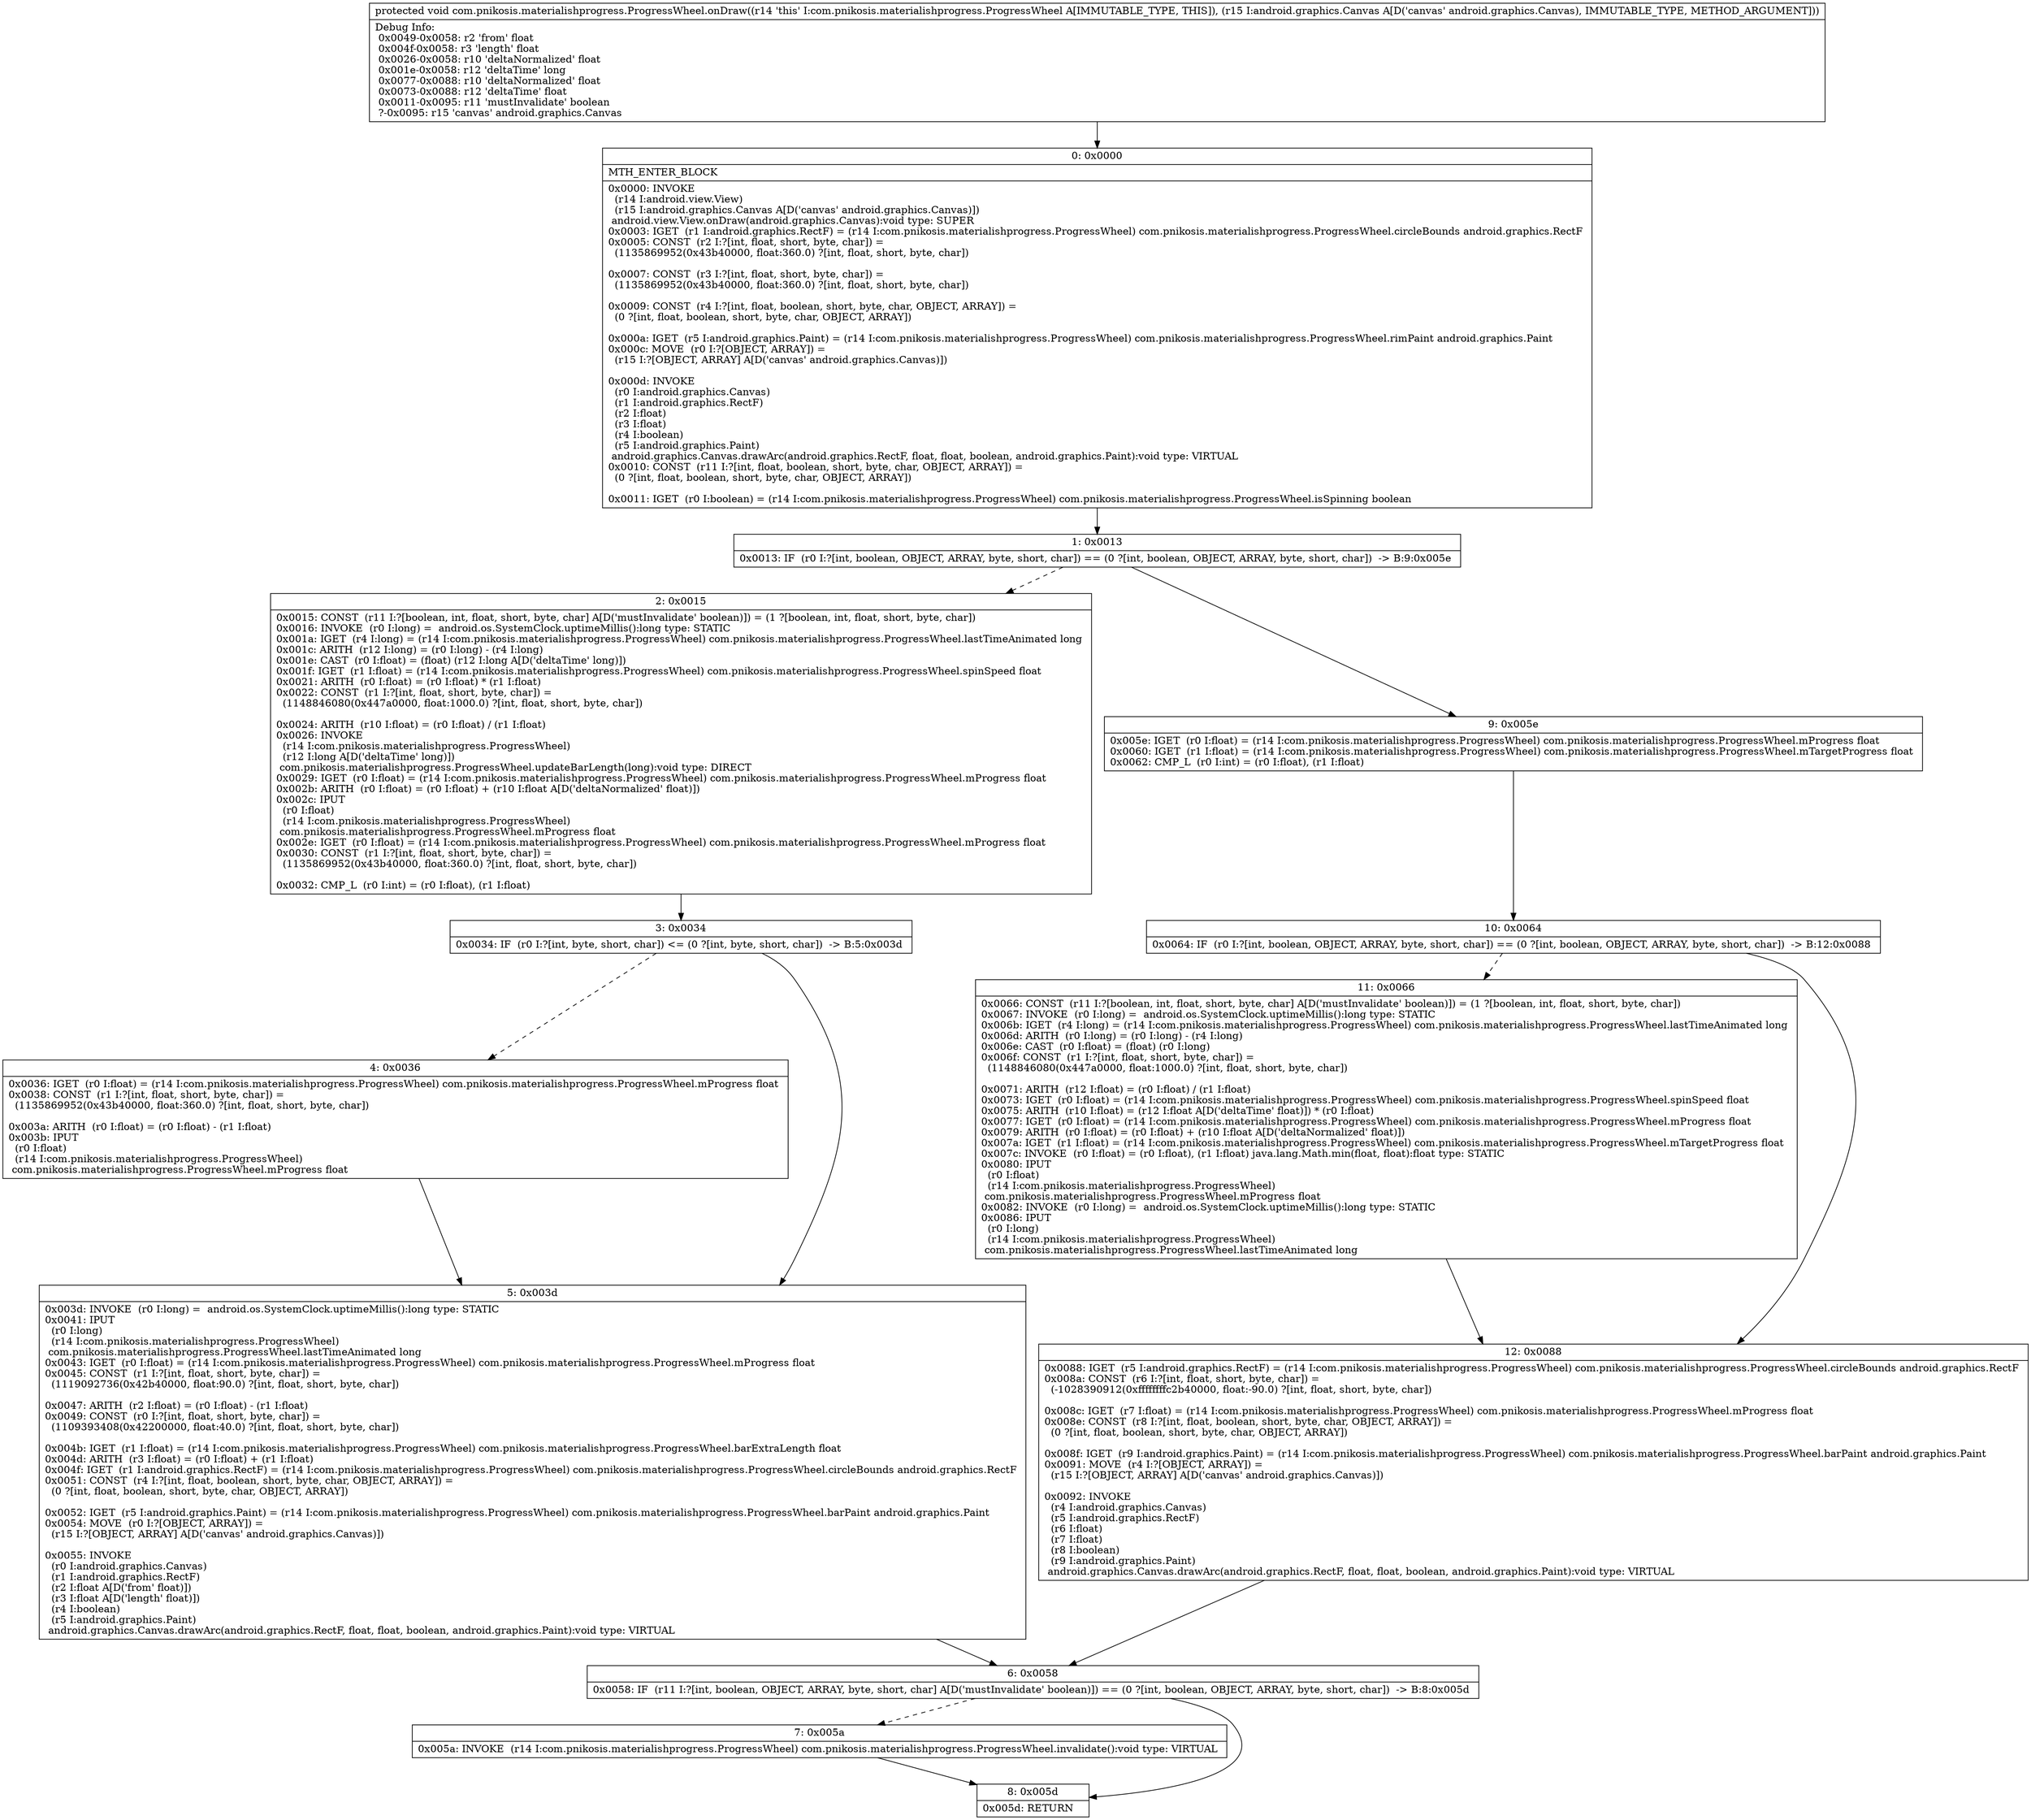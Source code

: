 digraph "CFG forcom.pnikosis.materialishprogress.ProgressWheel.onDraw(Landroid\/graphics\/Canvas;)V" {
Node_0 [shape=record,label="{0\:\ 0x0000|MTH_ENTER_BLOCK\l|0x0000: INVOKE  \l  (r14 I:android.view.View)\l  (r15 I:android.graphics.Canvas A[D('canvas' android.graphics.Canvas)])\l android.view.View.onDraw(android.graphics.Canvas):void type: SUPER \l0x0003: IGET  (r1 I:android.graphics.RectF) = (r14 I:com.pnikosis.materialishprogress.ProgressWheel) com.pnikosis.materialishprogress.ProgressWheel.circleBounds android.graphics.RectF \l0x0005: CONST  (r2 I:?[int, float, short, byte, char]) = \l  (1135869952(0x43b40000, float:360.0) ?[int, float, short, byte, char])\l \l0x0007: CONST  (r3 I:?[int, float, short, byte, char]) = \l  (1135869952(0x43b40000, float:360.0) ?[int, float, short, byte, char])\l \l0x0009: CONST  (r4 I:?[int, float, boolean, short, byte, char, OBJECT, ARRAY]) = \l  (0 ?[int, float, boolean, short, byte, char, OBJECT, ARRAY])\l \l0x000a: IGET  (r5 I:android.graphics.Paint) = (r14 I:com.pnikosis.materialishprogress.ProgressWheel) com.pnikosis.materialishprogress.ProgressWheel.rimPaint android.graphics.Paint \l0x000c: MOVE  (r0 I:?[OBJECT, ARRAY]) = \l  (r15 I:?[OBJECT, ARRAY] A[D('canvas' android.graphics.Canvas)])\l \l0x000d: INVOKE  \l  (r0 I:android.graphics.Canvas)\l  (r1 I:android.graphics.RectF)\l  (r2 I:float)\l  (r3 I:float)\l  (r4 I:boolean)\l  (r5 I:android.graphics.Paint)\l android.graphics.Canvas.drawArc(android.graphics.RectF, float, float, boolean, android.graphics.Paint):void type: VIRTUAL \l0x0010: CONST  (r11 I:?[int, float, boolean, short, byte, char, OBJECT, ARRAY]) = \l  (0 ?[int, float, boolean, short, byte, char, OBJECT, ARRAY])\l \l0x0011: IGET  (r0 I:boolean) = (r14 I:com.pnikosis.materialishprogress.ProgressWheel) com.pnikosis.materialishprogress.ProgressWheel.isSpinning boolean \l}"];
Node_1 [shape=record,label="{1\:\ 0x0013|0x0013: IF  (r0 I:?[int, boolean, OBJECT, ARRAY, byte, short, char]) == (0 ?[int, boolean, OBJECT, ARRAY, byte, short, char])  \-\> B:9:0x005e \l}"];
Node_2 [shape=record,label="{2\:\ 0x0015|0x0015: CONST  (r11 I:?[boolean, int, float, short, byte, char] A[D('mustInvalidate' boolean)]) = (1 ?[boolean, int, float, short, byte, char]) \l0x0016: INVOKE  (r0 I:long) =  android.os.SystemClock.uptimeMillis():long type: STATIC \l0x001a: IGET  (r4 I:long) = (r14 I:com.pnikosis.materialishprogress.ProgressWheel) com.pnikosis.materialishprogress.ProgressWheel.lastTimeAnimated long \l0x001c: ARITH  (r12 I:long) = (r0 I:long) \- (r4 I:long) \l0x001e: CAST  (r0 I:float) = (float) (r12 I:long A[D('deltaTime' long)]) \l0x001f: IGET  (r1 I:float) = (r14 I:com.pnikosis.materialishprogress.ProgressWheel) com.pnikosis.materialishprogress.ProgressWheel.spinSpeed float \l0x0021: ARITH  (r0 I:float) = (r0 I:float) * (r1 I:float) \l0x0022: CONST  (r1 I:?[int, float, short, byte, char]) = \l  (1148846080(0x447a0000, float:1000.0) ?[int, float, short, byte, char])\l \l0x0024: ARITH  (r10 I:float) = (r0 I:float) \/ (r1 I:float) \l0x0026: INVOKE  \l  (r14 I:com.pnikosis.materialishprogress.ProgressWheel)\l  (r12 I:long A[D('deltaTime' long)])\l com.pnikosis.materialishprogress.ProgressWheel.updateBarLength(long):void type: DIRECT \l0x0029: IGET  (r0 I:float) = (r14 I:com.pnikosis.materialishprogress.ProgressWheel) com.pnikosis.materialishprogress.ProgressWheel.mProgress float \l0x002b: ARITH  (r0 I:float) = (r0 I:float) + (r10 I:float A[D('deltaNormalized' float)]) \l0x002c: IPUT  \l  (r0 I:float)\l  (r14 I:com.pnikosis.materialishprogress.ProgressWheel)\l com.pnikosis.materialishprogress.ProgressWheel.mProgress float \l0x002e: IGET  (r0 I:float) = (r14 I:com.pnikosis.materialishprogress.ProgressWheel) com.pnikosis.materialishprogress.ProgressWheel.mProgress float \l0x0030: CONST  (r1 I:?[int, float, short, byte, char]) = \l  (1135869952(0x43b40000, float:360.0) ?[int, float, short, byte, char])\l \l0x0032: CMP_L  (r0 I:int) = (r0 I:float), (r1 I:float) \l}"];
Node_3 [shape=record,label="{3\:\ 0x0034|0x0034: IF  (r0 I:?[int, byte, short, char]) \<= (0 ?[int, byte, short, char])  \-\> B:5:0x003d \l}"];
Node_4 [shape=record,label="{4\:\ 0x0036|0x0036: IGET  (r0 I:float) = (r14 I:com.pnikosis.materialishprogress.ProgressWheel) com.pnikosis.materialishprogress.ProgressWheel.mProgress float \l0x0038: CONST  (r1 I:?[int, float, short, byte, char]) = \l  (1135869952(0x43b40000, float:360.0) ?[int, float, short, byte, char])\l \l0x003a: ARITH  (r0 I:float) = (r0 I:float) \- (r1 I:float) \l0x003b: IPUT  \l  (r0 I:float)\l  (r14 I:com.pnikosis.materialishprogress.ProgressWheel)\l com.pnikosis.materialishprogress.ProgressWheel.mProgress float \l}"];
Node_5 [shape=record,label="{5\:\ 0x003d|0x003d: INVOKE  (r0 I:long) =  android.os.SystemClock.uptimeMillis():long type: STATIC \l0x0041: IPUT  \l  (r0 I:long)\l  (r14 I:com.pnikosis.materialishprogress.ProgressWheel)\l com.pnikosis.materialishprogress.ProgressWheel.lastTimeAnimated long \l0x0043: IGET  (r0 I:float) = (r14 I:com.pnikosis.materialishprogress.ProgressWheel) com.pnikosis.materialishprogress.ProgressWheel.mProgress float \l0x0045: CONST  (r1 I:?[int, float, short, byte, char]) = \l  (1119092736(0x42b40000, float:90.0) ?[int, float, short, byte, char])\l \l0x0047: ARITH  (r2 I:float) = (r0 I:float) \- (r1 I:float) \l0x0049: CONST  (r0 I:?[int, float, short, byte, char]) = \l  (1109393408(0x42200000, float:40.0) ?[int, float, short, byte, char])\l \l0x004b: IGET  (r1 I:float) = (r14 I:com.pnikosis.materialishprogress.ProgressWheel) com.pnikosis.materialishprogress.ProgressWheel.barExtraLength float \l0x004d: ARITH  (r3 I:float) = (r0 I:float) + (r1 I:float) \l0x004f: IGET  (r1 I:android.graphics.RectF) = (r14 I:com.pnikosis.materialishprogress.ProgressWheel) com.pnikosis.materialishprogress.ProgressWheel.circleBounds android.graphics.RectF \l0x0051: CONST  (r4 I:?[int, float, boolean, short, byte, char, OBJECT, ARRAY]) = \l  (0 ?[int, float, boolean, short, byte, char, OBJECT, ARRAY])\l \l0x0052: IGET  (r5 I:android.graphics.Paint) = (r14 I:com.pnikosis.materialishprogress.ProgressWheel) com.pnikosis.materialishprogress.ProgressWheel.barPaint android.graphics.Paint \l0x0054: MOVE  (r0 I:?[OBJECT, ARRAY]) = \l  (r15 I:?[OBJECT, ARRAY] A[D('canvas' android.graphics.Canvas)])\l \l0x0055: INVOKE  \l  (r0 I:android.graphics.Canvas)\l  (r1 I:android.graphics.RectF)\l  (r2 I:float A[D('from' float)])\l  (r3 I:float A[D('length' float)])\l  (r4 I:boolean)\l  (r5 I:android.graphics.Paint)\l android.graphics.Canvas.drawArc(android.graphics.RectF, float, float, boolean, android.graphics.Paint):void type: VIRTUAL \l}"];
Node_6 [shape=record,label="{6\:\ 0x0058|0x0058: IF  (r11 I:?[int, boolean, OBJECT, ARRAY, byte, short, char] A[D('mustInvalidate' boolean)]) == (0 ?[int, boolean, OBJECT, ARRAY, byte, short, char])  \-\> B:8:0x005d \l}"];
Node_7 [shape=record,label="{7\:\ 0x005a|0x005a: INVOKE  (r14 I:com.pnikosis.materialishprogress.ProgressWheel) com.pnikosis.materialishprogress.ProgressWheel.invalidate():void type: VIRTUAL \l}"];
Node_8 [shape=record,label="{8\:\ 0x005d|0x005d: RETURN   \l}"];
Node_9 [shape=record,label="{9\:\ 0x005e|0x005e: IGET  (r0 I:float) = (r14 I:com.pnikosis.materialishprogress.ProgressWheel) com.pnikosis.materialishprogress.ProgressWheel.mProgress float \l0x0060: IGET  (r1 I:float) = (r14 I:com.pnikosis.materialishprogress.ProgressWheel) com.pnikosis.materialishprogress.ProgressWheel.mTargetProgress float \l0x0062: CMP_L  (r0 I:int) = (r0 I:float), (r1 I:float) \l}"];
Node_10 [shape=record,label="{10\:\ 0x0064|0x0064: IF  (r0 I:?[int, boolean, OBJECT, ARRAY, byte, short, char]) == (0 ?[int, boolean, OBJECT, ARRAY, byte, short, char])  \-\> B:12:0x0088 \l}"];
Node_11 [shape=record,label="{11\:\ 0x0066|0x0066: CONST  (r11 I:?[boolean, int, float, short, byte, char] A[D('mustInvalidate' boolean)]) = (1 ?[boolean, int, float, short, byte, char]) \l0x0067: INVOKE  (r0 I:long) =  android.os.SystemClock.uptimeMillis():long type: STATIC \l0x006b: IGET  (r4 I:long) = (r14 I:com.pnikosis.materialishprogress.ProgressWheel) com.pnikosis.materialishprogress.ProgressWheel.lastTimeAnimated long \l0x006d: ARITH  (r0 I:long) = (r0 I:long) \- (r4 I:long) \l0x006e: CAST  (r0 I:float) = (float) (r0 I:long) \l0x006f: CONST  (r1 I:?[int, float, short, byte, char]) = \l  (1148846080(0x447a0000, float:1000.0) ?[int, float, short, byte, char])\l \l0x0071: ARITH  (r12 I:float) = (r0 I:float) \/ (r1 I:float) \l0x0073: IGET  (r0 I:float) = (r14 I:com.pnikosis.materialishprogress.ProgressWheel) com.pnikosis.materialishprogress.ProgressWheel.spinSpeed float \l0x0075: ARITH  (r10 I:float) = (r12 I:float A[D('deltaTime' float)]) * (r0 I:float) \l0x0077: IGET  (r0 I:float) = (r14 I:com.pnikosis.materialishprogress.ProgressWheel) com.pnikosis.materialishprogress.ProgressWheel.mProgress float \l0x0079: ARITH  (r0 I:float) = (r0 I:float) + (r10 I:float A[D('deltaNormalized' float)]) \l0x007a: IGET  (r1 I:float) = (r14 I:com.pnikosis.materialishprogress.ProgressWheel) com.pnikosis.materialishprogress.ProgressWheel.mTargetProgress float \l0x007c: INVOKE  (r0 I:float) = (r0 I:float), (r1 I:float) java.lang.Math.min(float, float):float type: STATIC \l0x0080: IPUT  \l  (r0 I:float)\l  (r14 I:com.pnikosis.materialishprogress.ProgressWheel)\l com.pnikosis.materialishprogress.ProgressWheel.mProgress float \l0x0082: INVOKE  (r0 I:long) =  android.os.SystemClock.uptimeMillis():long type: STATIC \l0x0086: IPUT  \l  (r0 I:long)\l  (r14 I:com.pnikosis.materialishprogress.ProgressWheel)\l com.pnikosis.materialishprogress.ProgressWheel.lastTimeAnimated long \l}"];
Node_12 [shape=record,label="{12\:\ 0x0088|0x0088: IGET  (r5 I:android.graphics.RectF) = (r14 I:com.pnikosis.materialishprogress.ProgressWheel) com.pnikosis.materialishprogress.ProgressWheel.circleBounds android.graphics.RectF \l0x008a: CONST  (r6 I:?[int, float, short, byte, char]) = \l  (\-1028390912(0xffffffffc2b40000, float:\-90.0) ?[int, float, short, byte, char])\l \l0x008c: IGET  (r7 I:float) = (r14 I:com.pnikosis.materialishprogress.ProgressWheel) com.pnikosis.materialishprogress.ProgressWheel.mProgress float \l0x008e: CONST  (r8 I:?[int, float, boolean, short, byte, char, OBJECT, ARRAY]) = \l  (0 ?[int, float, boolean, short, byte, char, OBJECT, ARRAY])\l \l0x008f: IGET  (r9 I:android.graphics.Paint) = (r14 I:com.pnikosis.materialishprogress.ProgressWheel) com.pnikosis.materialishprogress.ProgressWheel.barPaint android.graphics.Paint \l0x0091: MOVE  (r4 I:?[OBJECT, ARRAY]) = \l  (r15 I:?[OBJECT, ARRAY] A[D('canvas' android.graphics.Canvas)])\l \l0x0092: INVOKE  \l  (r4 I:android.graphics.Canvas)\l  (r5 I:android.graphics.RectF)\l  (r6 I:float)\l  (r7 I:float)\l  (r8 I:boolean)\l  (r9 I:android.graphics.Paint)\l android.graphics.Canvas.drawArc(android.graphics.RectF, float, float, boolean, android.graphics.Paint):void type: VIRTUAL \l}"];
MethodNode[shape=record,label="{protected void com.pnikosis.materialishprogress.ProgressWheel.onDraw((r14 'this' I:com.pnikosis.materialishprogress.ProgressWheel A[IMMUTABLE_TYPE, THIS]), (r15 I:android.graphics.Canvas A[D('canvas' android.graphics.Canvas), IMMUTABLE_TYPE, METHOD_ARGUMENT]))  | Debug Info:\l  0x0049\-0x0058: r2 'from' float\l  0x004f\-0x0058: r3 'length' float\l  0x0026\-0x0058: r10 'deltaNormalized' float\l  0x001e\-0x0058: r12 'deltaTime' long\l  0x0077\-0x0088: r10 'deltaNormalized' float\l  0x0073\-0x0088: r12 'deltaTime' float\l  0x0011\-0x0095: r11 'mustInvalidate' boolean\l  ?\-0x0095: r15 'canvas' android.graphics.Canvas\l}"];
MethodNode -> Node_0;
Node_0 -> Node_1;
Node_1 -> Node_2[style=dashed];
Node_1 -> Node_9;
Node_2 -> Node_3;
Node_3 -> Node_4[style=dashed];
Node_3 -> Node_5;
Node_4 -> Node_5;
Node_5 -> Node_6;
Node_6 -> Node_7[style=dashed];
Node_6 -> Node_8;
Node_7 -> Node_8;
Node_9 -> Node_10;
Node_10 -> Node_11[style=dashed];
Node_10 -> Node_12;
Node_11 -> Node_12;
Node_12 -> Node_6;
}

